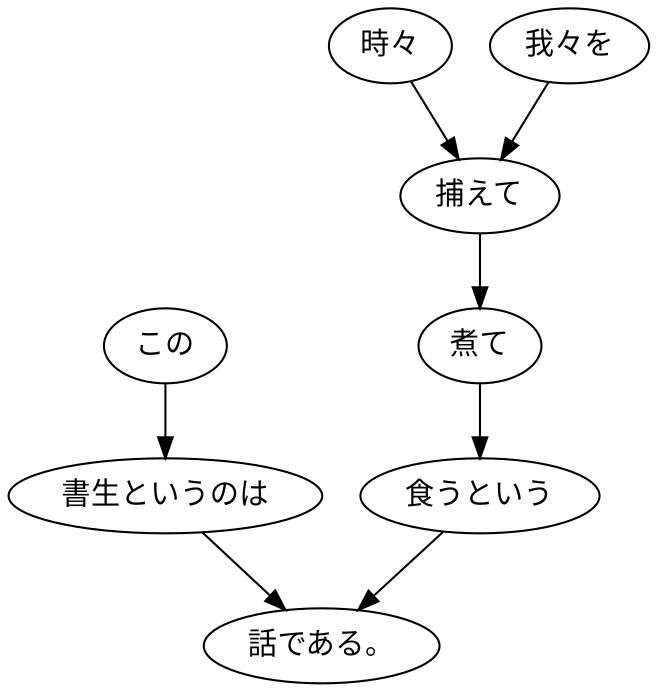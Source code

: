 digraph sent8 {
この -> 書生というのは;
書生というのは -> 話である。;
時々 -> 捕えて;
我々を -> 捕えて;
捕えて -> 煮て;
煮て -> 食うという;
食うという -> 話である。;
}